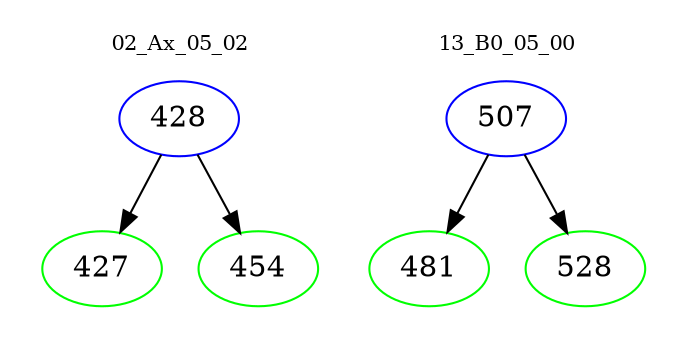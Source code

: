 digraph{
subgraph cluster_0 {
color = white
label = "02_Ax_05_02";
fontsize=10;
T0_428 [label="428", color="blue"]
T0_428 -> T0_427 [color="black"]
T0_427 [label="427", color="green"]
T0_428 -> T0_454 [color="black"]
T0_454 [label="454", color="green"]
}
subgraph cluster_1 {
color = white
label = "13_B0_05_00";
fontsize=10;
T1_507 [label="507", color="blue"]
T1_507 -> T1_481 [color="black"]
T1_481 [label="481", color="green"]
T1_507 -> T1_528 [color="black"]
T1_528 [label="528", color="green"]
}
}
